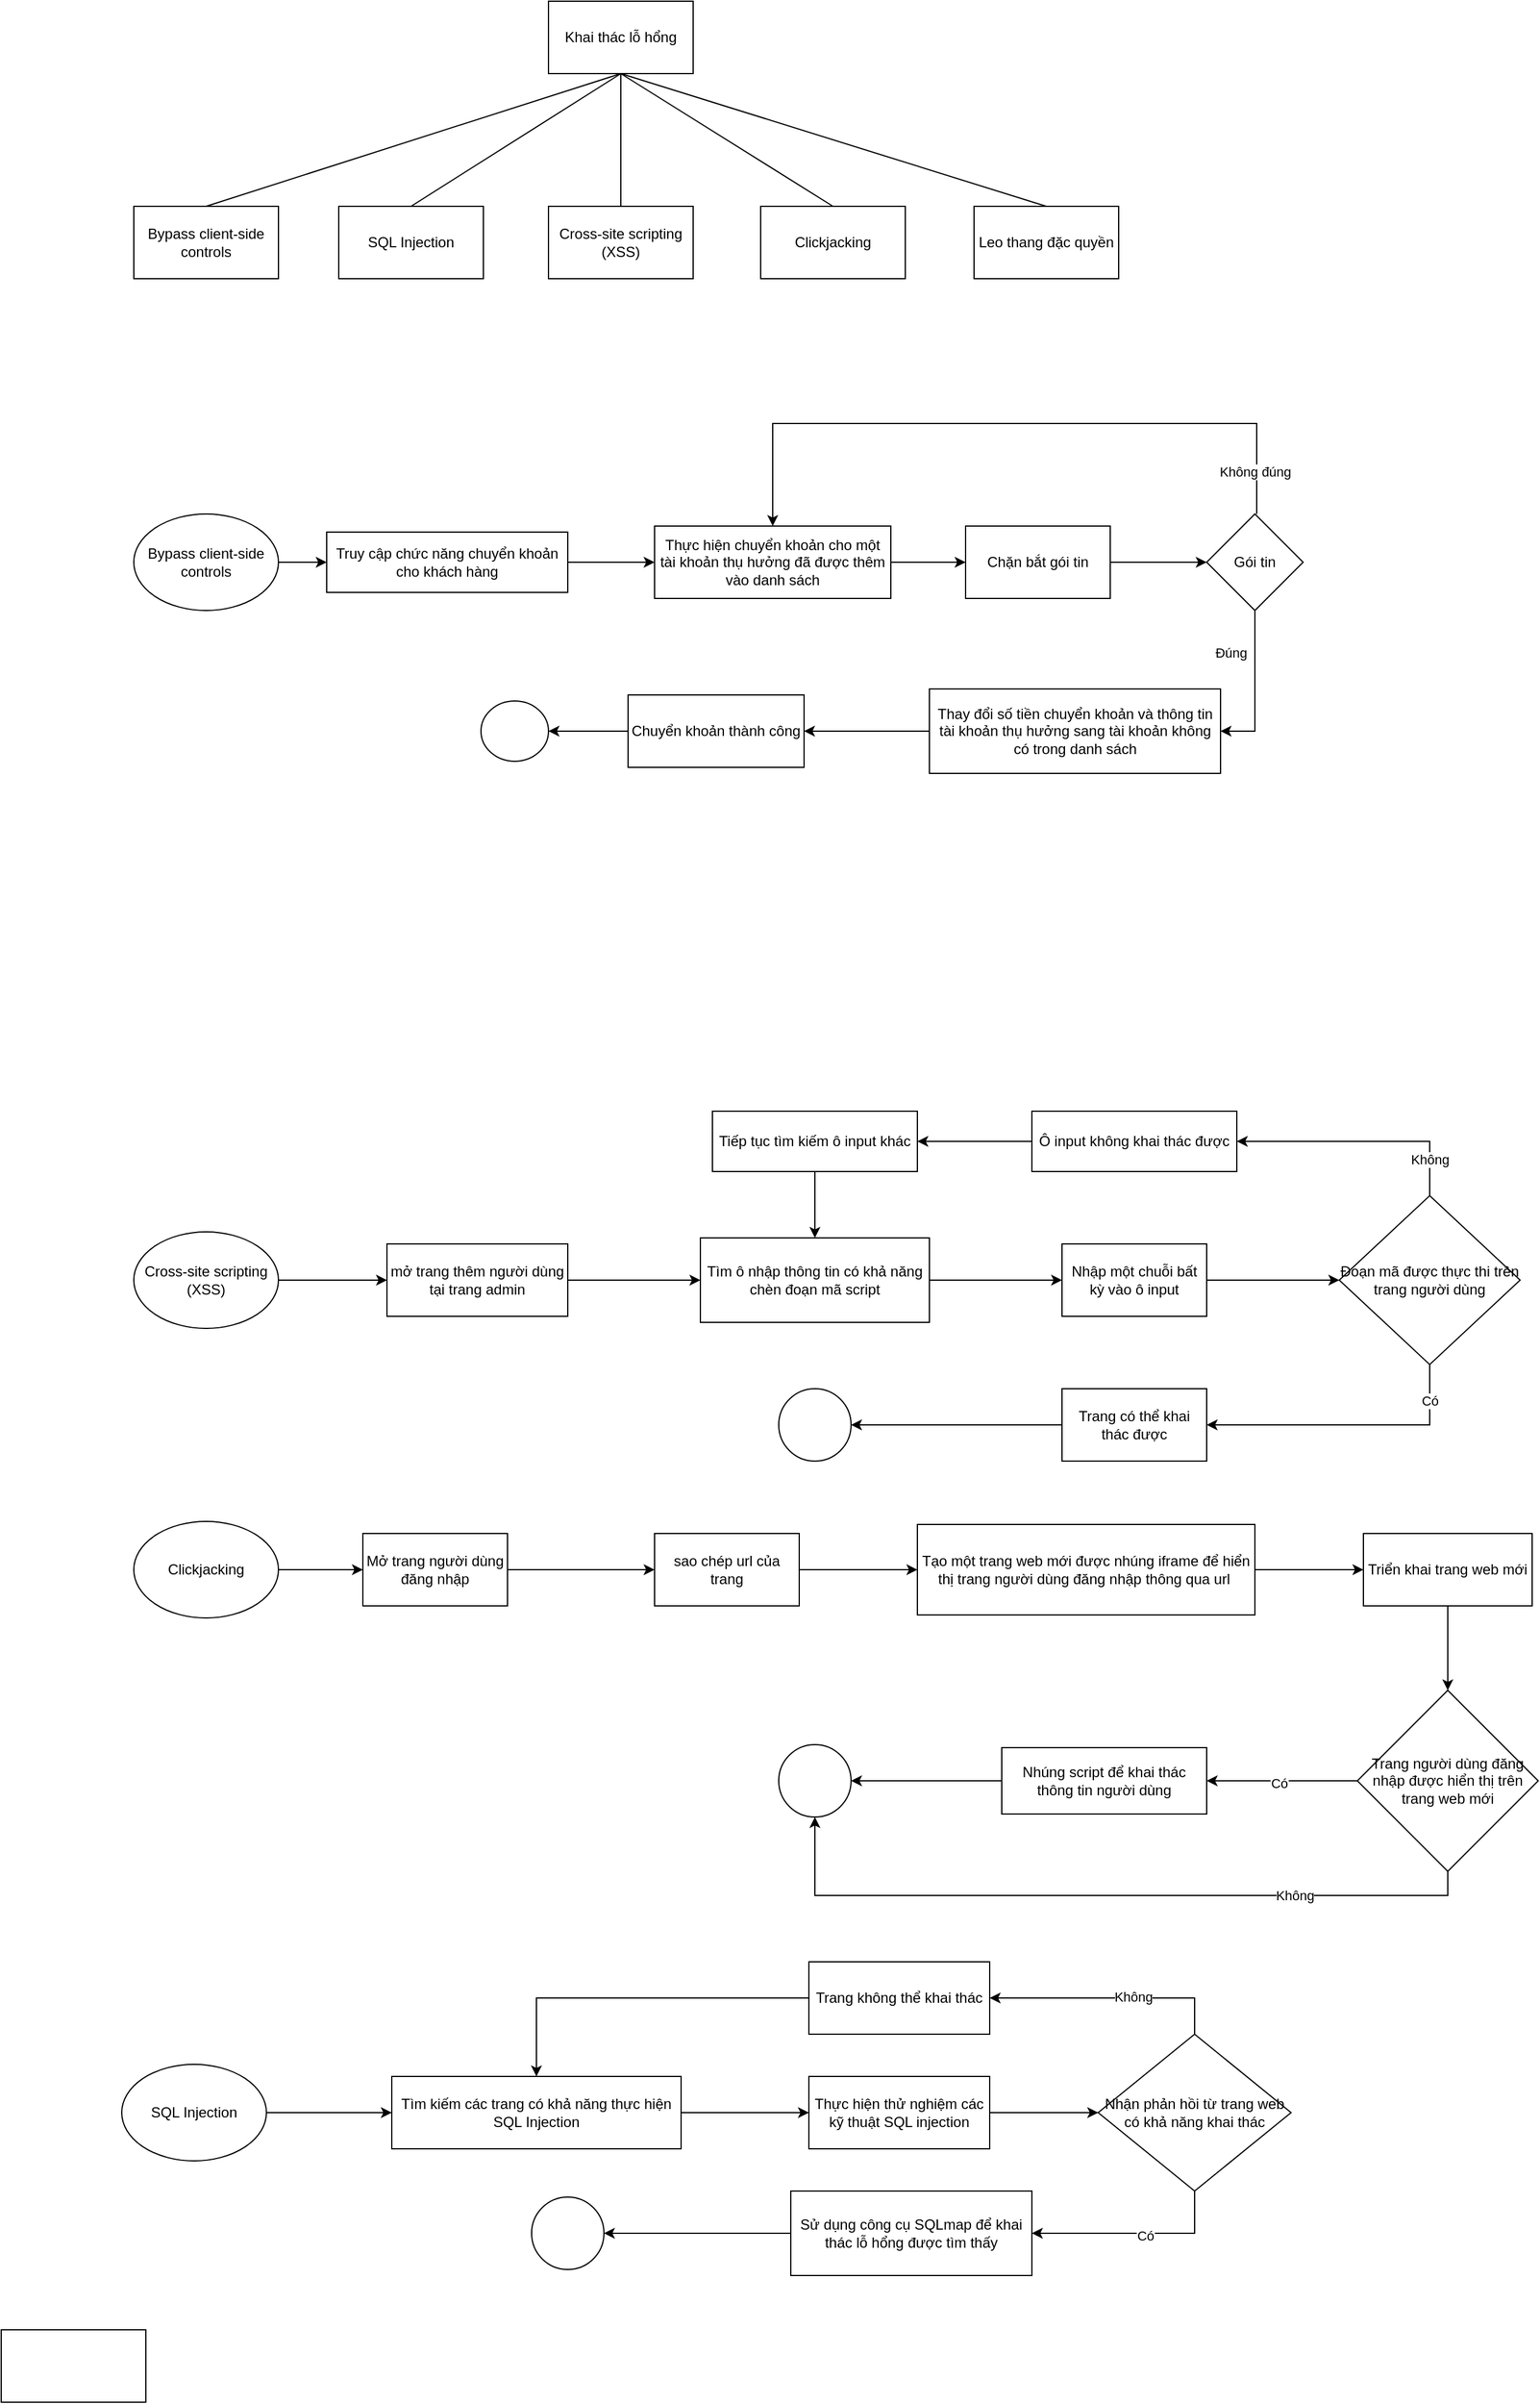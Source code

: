 <mxfile version="24.4.0" type="github">
  <diagram id="C5RBs43oDa-KdzZeNtuy" name="Page-1">
    <mxGraphModel dx="2349" dy="743" grid="1" gridSize="10" guides="1" tooltips="1" connect="1" arrows="1" fold="1" page="1" pageScale="1" pageWidth="827" pageHeight="1169" math="0" shadow="0">
      <root>
        <mxCell id="WIyWlLk6GJQsqaUBKTNV-0" />
        <mxCell id="WIyWlLk6GJQsqaUBKTNV-1" parent="WIyWlLk6GJQsqaUBKTNV-0" />
        <mxCell id="8MsgphuenOZBwb0F8wUn-0" value="Khai thác lỗ hổng" style="rounded=0;whiteSpace=wrap;html=1;" vertex="1" parent="WIyWlLk6GJQsqaUBKTNV-1">
          <mxGeometry x="354" y="100" width="120" height="60" as="geometry" />
        </mxCell>
        <mxCell id="8MsgphuenOZBwb0F8wUn-1" value="Bypass client-side controls" style="rounded=0;whiteSpace=wrap;html=1;" vertex="1" parent="WIyWlLk6GJQsqaUBKTNV-1">
          <mxGeometry x="10" y="270" width="120" height="60" as="geometry" />
        </mxCell>
        <mxCell id="8MsgphuenOZBwb0F8wUn-2" value="SQL Injection" style="rounded=0;whiteSpace=wrap;html=1;" vertex="1" parent="WIyWlLk6GJQsqaUBKTNV-1">
          <mxGeometry x="180" y="270" width="120" height="60" as="geometry" />
        </mxCell>
        <mxCell id="8MsgphuenOZBwb0F8wUn-3" value="Cross-site scripting&lt;div&gt;(XSS&lt;span style=&quot;background-color: initial;&quot;&gt;)&lt;/span&gt;&lt;/div&gt;" style="rounded=0;whiteSpace=wrap;html=1;" vertex="1" parent="WIyWlLk6GJQsqaUBKTNV-1">
          <mxGeometry x="354" y="270" width="120" height="60" as="geometry" />
        </mxCell>
        <mxCell id="8MsgphuenOZBwb0F8wUn-4" value="Clickjacking" style="whiteSpace=wrap;html=1;" vertex="1" parent="WIyWlLk6GJQsqaUBKTNV-1">
          <mxGeometry x="530" y="270" width="120" height="60" as="geometry" />
        </mxCell>
        <mxCell id="8MsgphuenOZBwb0F8wUn-5" value="Leo thang đặc quyền" style="whiteSpace=wrap;html=1;" vertex="1" parent="WIyWlLk6GJQsqaUBKTNV-1">
          <mxGeometry x="707" y="270" width="120" height="60" as="geometry" />
        </mxCell>
        <mxCell id="8MsgphuenOZBwb0F8wUn-6" value="" style="endArrow=none;html=1;rounded=0;exitX=0.5;exitY=0;exitDx=0;exitDy=0;" edge="1" parent="WIyWlLk6GJQsqaUBKTNV-1" source="8MsgphuenOZBwb0F8wUn-1">
          <mxGeometry width="50" height="50" relative="1" as="geometry">
            <mxPoint x="364" y="210" as="sourcePoint" />
            <mxPoint x="414" y="160" as="targetPoint" />
          </mxGeometry>
        </mxCell>
        <mxCell id="8MsgphuenOZBwb0F8wUn-7" value="" style="endArrow=none;html=1;rounded=0;exitX=0.5;exitY=0;exitDx=0;exitDy=0;entryX=0.5;entryY=1;entryDx=0;entryDy=0;" edge="1" parent="WIyWlLk6GJQsqaUBKTNV-1" source="8MsgphuenOZBwb0F8wUn-2" target="8MsgphuenOZBwb0F8wUn-0">
          <mxGeometry width="50" height="50" relative="1" as="geometry">
            <mxPoint x="80" y="280" as="sourcePoint" />
            <mxPoint x="424" y="170" as="targetPoint" />
          </mxGeometry>
        </mxCell>
        <mxCell id="8MsgphuenOZBwb0F8wUn-8" value="" style="endArrow=none;html=1;rounded=0;exitX=0.5;exitY=0;exitDx=0;exitDy=0;entryX=0.5;entryY=1;entryDx=0;entryDy=0;" edge="1" parent="WIyWlLk6GJQsqaUBKTNV-1" source="8MsgphuenOZBwb0F8wUn-3" target="8MsgphuenOZBwb0F8wUn-0">
          <mxGeometry width="50" height="50" relative="1" as="geometry">
            <mxPoint x="250" y="280" as="sourcePoint" />
            <mxPoint x="410" y="160" as="targetPoint" />
          </mxGeometry>
        </mxCell>
        <mxCell id="8MsgphuenOZBwb0F8wUn-9" value="" style="endArrow=none;html=1;rounded=0;exitX=0.5;exitY=0;exitDx=0;exitDy=0;entryX=0.5;entryY=1;entryDx=0;entryDy=0;" edge="1" parent="WIyWlLk6GJQsqaUBKTNV-1" source="8MsgphuenOZBwb0F8wUn-4" target="8MsgphuenOZBwb0F8wUn-0">
          <mxGeometry width="50" height="50" relative="1" as="geometry">
            <mxPoint x="424" y="280" as="sourcePoint" />
            <mxPoint x="420" y="170" as="targetPoint" />
          </mxGeometry>
        </mxCell>
        <mxCell id="8MsgphuenOZBwb0F8wUn-10" value="" style="endArrow=none;html=1;rounded=0;exitX=0.5;exitY=0;exitDx=0;exitDy=0;entryX=0.5;entryY=1;entryDx=0;entryDy=0;" edge="1" parent="WIyWlLk6GJQsqaUBKTNV-1" source="8MsgphuenOZBwb0F8wUn-5" target="8MsgphuenOZBwb0F8wUn-0">
          <mxGeometry width="50" height="50" relative="1" as="geometry">
            <mxPoint x="600" y="280" as="sourcePoint" />
            <mxPoint x="424" y="170" as="targetPoint" />
          </mxGeometry>
        </mxCell>
        <mxCell id="8MsgphuenOZBwb0F8wUn-15" style="edgeStyle=orthogonalEdgeStyle;rounded=0;orthogonalLoop=1;jettySize=auto;html=1;" edge="1" parent="WIyWlLk6GJQsqaUBKTNV-1" source="8MsgphuenOZBwb0F8wUn-13" target="8MsgphuenOZBwb0F8wUn-14">
          <mxGeometry relative="1" as="geometry" />
        </mxCell>
        <mxCell id="8MsgphuenOZBwb0F8wUn-13" value="Bypass client-side controls" style="ellipse;whiteSpace=wrap;html=1;" vertex="1" parent="WIyWlLk6GJQsqaUBKTNV-1">
          <mxGeometry x="10" y="525" width="120" height="80" as="geometry" />
        </mxCell>
        <mxCell id="8MsgphuenOZBwb0F8wUn-17" style="edgeStyle=orthogonalEdgeStyle;rounded=0;orthogonalLoop=1;jettySize=auto;html=1;exitX=1;exitY=0.5;exitDx=0;exitDy=0;entryX=0;entryY=0.5;entryDx=0;entryDy=0;" edge="1" parent="WIyWlLk6GJQsqaUBKTNV-1" source="8MsgphuenOZBwb0F8wUn-14" target="8MsgphuenOZBwb0F8wUn-16">
          <mxGeometry relative="1" as="geometry" />
        </mxCell>
        <mxCell id="8MsgphuenOZBwb0F8wUn-14" value="Truy cập chức năng chuyển khoản cho khách hàng" style="rounded=0;whiteSpace=wrap;html=1;" vertex="1" parent="WIyWlLk6GJQsqaUBKTNV-1">
          <mxGeometry x="170" y="540" width="200" height="50" as="geometry" />
        </mxCell>
        <mxCell id="8MsgphuenOZBwb0F8wUn-20" style="edgeStyle=orthogonalEdgeStyle;rounded=0;orthogonalLoop=1;jettySize=auto;html=1;exitX=1;exitY=0.5;exitDx=0;exitDy=0;entryX=0;entryY=0.5;entryDx=0;entryDy=0;" edge="1" parent="WIyWlLk6GJQsqaUBKTNV-1" source="8MsgphuenOZBwb0F8wUn-16" target="8MsgphuenOZBwb0F8wUn-18">
          <mxGeometry relative="1" as="geometry" />
        </mxCell>
        <mxCell id="8MsgphuenOZBwb0F8wUn-16" value="Thực hiện chuyển khoản cho một tài khoản thụ hưởng đã được thêm vào danh sách" style="rounded=0;whiteSpace=wrap;html=1;" vertex="1" parent="WIyWlLk6GJQsqaUBKTNV-1">
          <mxGeometry x="442" y="535" width="196" height="60" as="geometry" />
        </mxCell>
        <mxCell id="8MsgphuenOZBwb0F8wUn-21" style="edgeStyle=orthogonalEdgeStyle;rounded=0;orthogonalLoop=1;jettySize=auto;html=1;exitX=1;exitY=0.5;exitDx=0;exitDy=0;" edge="1" parent="WIyWlLk6GJQsqaUBKTNV-1" source="8MsgphuenOZBwb0F8wUn-18" target="8MsgphuenOZBwb0F8wUn-19">
          <mxGeometry relative="1" as="geometry" />
        </mxCell>
        <mxCell id="8MsgphuenOZBwb0F8wUn-18" value="Chặn bắt gói tin" style="whiteSpace=wrap;html=1;" vertex="1" parent="WIyWlLk6GJQsqaUBKTNV-1">
          <mxGeometry x="700" y="535" width="120" height="60" as="geometry" />
        </mxCell>
        <mxCell id="8MsgphuenOZBwb0F8wUn-22" style="edgeStyle=orthogonalEdgeStyle;rounded=0;orthogonalLoop=1;jettySize=auto;html=1;exitX=0.5;exitY=0;exitDx=0;exitDy=0;entryX=0.5;entryY=0;entryDx=0;entryDy=0;" edge="1" parent="WIyWlLk6GJQsqaUBKTNV-1" target="8MsgphuenOZBwb0F8wUn-16">
          <mxGeometry relative="1" as="geometry">
            <mxPoint x="639.5" y="565" as="targetPoint" />
            <mxPoint x="941.5" y="525" as="sourcePoint" />
            <Array as="points">
              <mxPoint x="942" y="450" />
              <mxPoint x="540" y="450" />
            </Array>
          </mxGeometry>
        </mxCell>
        <mxCell id="8MsgphuenOZBwb0F8wUn-23" value="Không đúng" style="edgeLabel;html=1;align=center;verticalAlign=middle;resizable=0;points=[];" vertex="1" connectable="0" parent="8MsgphuenOZBwb0F8wUn-22">
          <mxGeometry x="-0.61" y="3" relative="1" as="geometry">
            <mxPoint x="33" y="37" as="offset" />
          </mxGeometry>
        </mxCell>
        <mxCell id="8MsgphuenOZBwb0F8wUn-25" style="edgeStyle=orthogonalEdgeStyle;rounded=0;orthogonalLoop=1;jettySize=auto;html=1;exitX=0.5;exitY=1;exitDx=0;exitDy=0;entryX=1;entryY=0.5;entryDx=0;entryDy=0;" edge="1" parent="WIyWlLk6GJQsqaUBKTNV-1" source="8MsgphuenOZBwb0F8wUn-19" target="8MsgphuenOZBwb0F8wUn-24">
          <mxGeometry relative="1" as="geometry" />
        </mxCell>
        <mxCell id="8MsgphuenOZBwb0F8wUn-26" value="Đúng" style="edgeLabel;html=1;align=center;verticalAlign=middle;resizable=0;points=[];rotation=0;" vertex="1" connectable="0" parent="8MsgphuenOZBwb0F8wUn-25">
          <mxGeometry x="-0.4" y="-3" relative="1" as="geometry">
            <mxPoint x="-17" y="-4" as="offset" />
          </mxGeometry>
        </mxCell>
        <mxCell id="8MsgphuenOZBwb0F8wUn-19" value="Gói tin" style="rhombus;whiteSpace=wrap;html=1;" vertex="1" parent="WIyWlLk6GJQsqaUBKTNV-1">
          <mxGeometry x="900" y="525" width="80" height="80" as="geometry" />
        </mxCell>
        <mxCell id="8MsgphuenOZBwb0F8wUn-28" style="edgeStyle=orthogonalEdgeStyle;rounded=0;orthogonalLoop=1;jettySize=auto;html=1;exitX=0;exitY=0.5;exitDx=0;exitDy=0;entryX=1;entryY=0.5;entryDx=0;entryDy=0;" edge="1" parent="WIyWlLk6GJQsqaUBKTNV-1" source="8MsgphuenOZBwb0F8wUn-24" target="8MsgphuenOZBwb0F8wUn-27">
          <mxGeometry relative="1" as="geometry" />
        </mxCell>
        <mxCell id="8MsgphuenOZBwb0F8wUn-24" value="Thay đổi số tiền chuyển khoản và thông tin tài khoản thụ hưởng sang tài khoản không có trong danh sách" style="whiteSpace=wrap;html=1;" vertex="1" parent="WIyWlLk6GJQsqaUBKTNV-1">
          <mxGeometry x="670" y="670" width="241.5" height="70" as="geometry" />
        </mxCell>
        <mxCell id="8MsgphuenOZBwb0F8wUn-30" style="edgeStyle=orthogonalEdgeStyle;rounded=0;orthogonalLoop=1;jettySize=auto;html=1;exitX=0;exitY=0.5;exitDx=0;exitDy=0;entryX=1;entryY=0.5;entryDx=0;entryDy=0;" edge="1" parent="WIyWlLk6GJQsqaUBKTNV-1" source="8MsgphuenOZBwb0F8wUn-27" target="8MsgphuenOZBwb0F8wUn-29">
          <mxGeometry relative="1" as="geometry" />
        </mxCell>
        <mxCell id="8MsgphuenOZBwb0F8wUn-27" value="Chuyển khoản thành công" style="whiteSpace=wrap;html=1;" vertex="1" parent="WIyWlLk6GJQsqaUBKTNV-1">
          <mxGeometry x="420" y="675" width="146" height="60" as="geometry" />
        </mxCell>
        <mxCell id="8MsgphuenOZBwb0F8wUn-29" value="" style="ellipse;whiteSpace=wrap;html=1;" vertex="1" parent="WIyWlLk6GJQsqaUBKTNV-1">
          <mxGeometry x="298" y="680" width="56" height="50" as="geometry" />
        </mxCell>
        <mxCell id="8MsgphuenOZBwb0F8wUn-46" style="edgeStyle=orthogonalEdgeStyle;rounded=0;orthogonalLoop=1;jettySize=auto;html=1;exitX=1;exitY=0.5;exitDx=0;exitDy=0;entryX=0;entryY=0.5;entryDx=0;entryDy=0;" edge="1" parent="WIyWlLk6GJQsqaUBKTNV-1" source="8MsgphuenOZBwb0F8wUn-36" target="8MsgphuenOZBwb0F8wUn-45">
          <mxGeometry relative="1" as="geometry" />
        </mxCell>
        <mxCell id="8MsgphuenOZBwb0F8wUn-36" value="Cross-site scripting&lt;div&gt;(XSS)&lt;/div&gt;" style="ellipse;whiteSpace=wrap;html=1;" vertex="1" parent="WIyWlLk6GJQsqaUBKTNV-1">
          <mxGeometry x="10" y="1120" width="120" height="80" as="geometry" />
        </mxCell>
        <mxCell id="8MsgphuenOZBwb0F8wUn-73" style="edgeStyle=orthogonalEdgeStyle;rounded=0;orthogonalLoop=1;jettySize=auto;html=1;exitX=1;exitY=0.5;exitDx=0;exitDy=0;entryX=0;entryY=0.5;entryDx=0;entryDy=0;" edge="1" parent="WIyWlLk6GJQsqaUBKTNV-1" source="8MsgphuenOZBwb0F8wUn-37" target="8MsgphuenOZBwb0F8wUn-65">
          <mxGeometry relative="1" as="geometry" />
        </mxCell>
        <mxCell id="8MsgphuenOZBwb0F8wUn-37" value="Clickjacking" style="ellipse;whiteSpace=wrap;html=1;" vertex="1" parent="WIyWlLk6GJQsqaUBKTNV-1">
          <mxGeometry x="10" y="1360" width="120" height="80" as="geometry" />
        </mxCell>
        <mxCell id="8MsgphuenOZBwb0F8wUn-52" style="edgeStyle=orthogonalEdgeStyle;rounded=0;orthogonalLoop=1;jettySize=auto;html=1;exitX=1;exitY=0.5;exitDx=0;exitDy=0;entryX=0;entryY=0.5;entryDx=0;entryDy=0;" edge="1" parent="WIyWlLk6GJQsqaUBKTNV-1" source="8MsgphuenOZBwb0F8wUn-45" target="8MsgphuenOZBwb0F8wUn-47">
          <mxGeometry relative="1" as="geometry" />
        </mxCell>
        <mxCell id="8MsgphuenOZBwb0F8wUn-45" value="mở trang thêm người dùng tại trang admin" style="whiteSpace=wrap;html=1;" vertex="1" parent="WIyWlLk6GJQsqaUBKTNV-1">
          <mxGeometry x="220" y="1130" width="150" height="60" as="geometry" />
        </mxCell>
        <mxCell id="8MsgphuenOZBwb0F8wUn-53" style="edgeStyle=orthogonalEdgeStyle;rounded=0;orthogonalLoop=1;jettySize=auto;html=1;exitX=1;exitY=0.5;exitDx=0;exitDy=0;entryX=0;entryY=0.5;entryDx=0;entryDy=0;" edge="1" parent="WIyWlLk6GJQsqaUBKTNV-1" source="8MsgphuenOZBwb0F8wUn-47" target="8MsgphuenOZBwb0F8wUn-48">
          <mxGeometry relative="1" as="geometry" />
        </mxCell>
        <mxCell id="8MsgphuenOZBwb0F8wUn-47" value="Tìm ô nhập thông tin có khả năng chèn đoạn mã script" style="whiteSpace=wrap;html=1;" vertex="1" parent="WIyWlLk6GJQsqaUBKTNV-1">
          <mxGeometry x="480" y="1125" width="190" height="70" as="geometry" />
        </mxCell>
        <mxCell id="8MsgphuenOZBwb0F8wUn-54" style="edgeStyle=orthogonalEdgeStyle;rounded=0;orthogonalLoop=1;jettySize=auto;html=1;exitX=1;exitY=0.5;exitDx=0;exitDy=0;" edge="1" parent="WIyWlLk6GJQsqaUBKTNV-1" source="8MsgphuenOZBwb0F8wUn-48" target="8MsgphuenOZBwb0F8wUn-49">
          <mxGeometry relative="1" as="geometry" />
        </mxCell>
        <mxCell id="8MsgphuenOZBwb0F8wUn-48" value="Nhập một chuỗi bất kỳ vào ô input" style="whiteSpace=wrap;html=1;" vertex="1" parent="WIyWlLk6GJQsqaUBKTNV-1">
          <mxGeometry x="780" y="1130" width="120" height="60" as="geometry" />
        </mxCell>
        <mxCell id="8MsgphuenOZBwb0F8wUn-55" style="edgeStyle=orthogonalEdgeStyle;rounded=0;orthogonalLoop=1;jettySize=auto;html=1;exitX=0.5;exitY=0;exitDx=0;exitDy=0;entryX=1;entryY=0.5;entryDx=0;entryDy=0;" edge="1" parent="WIyWlLk6GJQsqaUBKTNV-1" source="8MsgphuenOZBwb0F8wUn-49" target="8MsgphuenOZBwb0F8wUn-50">
          <mxGeometry relative="1" as="geometry" />
        </mxCell>
        <mxCell id="8MsgphuenOZBwb0F8wUn-58" value="Không" style="edgeLabel;html=1;align=center;verticalAlign=middle;resizable=0;points=[];" vertex="1" connectable="0" parent="8MsgphuenOZBwb0F8wUn-55">
          <mxGeometry x="-0.22" y="-1" relative="1" as="geometry">
            <mxPoint x="35" y="16" as="offset" />
          </mxGeometry>
        </mxCell>
        <mxCell id="8MsgphuenOZBwb0F8wUn-61" style="edgeStyle=orthogonalEdgeStyle;rounded=0;orthogonalLoop=1;jettySize=auto;html=1;exitX=0.5;exitY=1;exitDx=0;exitDy=0;entryX=1;entryY=0.5;entryDx=0;entryDy=0;" edge="1" parent="WIyWlLk6GJQsqaUBKTNV-1" source="8MsgphuenOZBwb0F8wUn-49" target="8MsgphuenOZBwb0F8wUn-59">
          <mxGeometry relative="1" as="geometry" />
        </mxCell>
        <mxCell id="8MsgphuenOZBwb0F8wUn-64" value="Có" style="edgeLabel;html=1;align=center;verticalAlign=middle;resizable=0;points=[];" vertex="1" connectable="0" parent="8MsgphuenOZBwb0F8wUn-61">
          <mxGeometry x="-0.404" relative="1" as="geometry">
            <mxPoint x="20" y="-20" as="offset" />
          </mxGeometry>
        </mxCell>
        <mxCell id="8MsgphuenOZBwb0F8wUn-49" value="Đoạn mã được thực thi trên trang người dùng" style="rhombus;whiteSpace=wrap;html=1;" vertex="1" parent="WIyWlLk6GJQsqaUBKTNV-1">
          <mxGeometry x="1010" y="1090" width="150" height="140" as="geometry" />
        </mxCell>
        <mxCell id="8MsgphuenOZBwb0F8wUn-56" style="edgeStyle=orthogonalEdgeStyle;rounded=0;orthogonalLoop=1;jettySize=auto;html=1;exitX=0;exitY=0.5;exitDx=0;exitDy=0;" edge="1" parent="WIyWlLk6GJQsqaUBKTNV-1" source="8MsgphuenOZBwb0F8wUn-50" target="8MsgphuenOZBwb0F8wUn-51">
          <mxGeometry relative="1" as="geometry" />
        </mxCell>
        <mxCell id="8MsgphuenOZBwb0F8wUn-50" value="Ô input không khai thác được" style="whiteSpace=wrap;html=1;" vertex="1" parent="WIyWlLk6GJQsqaUBKTNV-1">
          <mxGeometry x="755" y="1020" width="170" height="50" as="geometry" />
        </mxCell>
        <mxCell id="8MsgphuenOZBwb0F8wUn-57" style="edgeStyle=orthogonalEdgeStyle;rounded=0;orthogonalLoop=1;jettySize=auto;html=1;exitX=0.5;exitY=1;exitDx=0;exitDy=0;entryX=0.5;entryY=0;entryDx=0;entryDy=0;" edge="1" parent="WIyWlLk6GJQsqaUBKTNV-1" source="8MsgphuenOZBwb0F8wUn-51" target="8MsgphuenOZBwb0F8wUn-47">
          <mxGeometry relative="1" as="geometry" />
        </mxCell>
        <mxCell id="8MsgphuenOZBwb0F8wUn-51" value="Tiếp tục tìm kiếm ô input khác" style="whiteSpace=wrap;html=1;" vertex="1" parent="WIyWlLk6GJQsqaUBKTNV-1">
          <mxGeometry x="490" y="1020" width="170" height="50" as="geometry" />
        </mxCell>
        <mxCell id="8MsgphuenOZBwb0F8wUn-63" style="edgeStyle=orthogonalEdgeStyle;rounded=0;orthogonalLoop=1;jettySize=auto;html=1;exitX=0;exitY=0.5;exitDx=0;exitDy=0;" edge="1" parent="WIyWlLk6GJQsqaUBKTNV-1" source="8MsgphuenOZBwb0F8wUn-59" target="8MsgphuenOZBwb0F8wUn-62">
          <mxGeometry relative="1" as="geometry" />
        </mxCell>
        <mxCell id="8MsgphuenOZBwb0F8wUn-59" value="Trang có thể khai thác được" style="whiteSpace=wrap;html=1;" vertex="1" parent="WIyWlLk6GJQsqaUBKTNV-1">
          <mxGeometry x="780" y="1250" width="120" height="60" as="geometry" />
        </mxCell>
        <mxCell id="8MsgphuenOZBwb0F8wUn-62" value="" style="ellipse;whiteSpace=wrap;html=1;" vertex="1" parent="WIyWlLk6GJQsqaUBKTNV-1">
          <mxGeometry x="545" y="1250" width="60" height="60" as="geometry" />
        </mxCell>
        <mxCell id="8MsgphuenOZBwb0F8wUn-74" style="edgeStyle=orthogonalEdgeStyle;rounded=0;orthogonalLoop=1;jettySize=auto;html=1;exitX=1;exitY=0.5;exitDx=0;exitDy=0;entryX=0;entryY=0.5;entryDx=0;entryDy=0;" edge="1" parent="WIyWlLk6GJQsqaUBKTNV-1" source="8MsgphuenOZBwb0F8wUn-65" target="8MsgphuenOZBwb0F8wUn-66">
          <mxGeometry relative="1" as="geometry" />
        </mxCell>
        <mxCell id="8MsgphuenOZBwb0F8wUn-65" value="Mở trang người dùng đăng nhập" style="whiteSpace=wrap;html=1;" vertex="1" parent="WIyWlLk6GJQsqaUBKTNV-1">
          <mxGeometry x="200" y="1370" width="120" height="60" as="geometry" />
        </mxCell>
        <mxCell id="8MsgphuenOZBwb0F8wUn-75" style="edgeStyle=orthogonalEdgeStyle;rounded=0;orthogonalLoop=1;jettySize=auto;html=1;exitX=1;exitY=0.5;exitDx=0;exitDy=0;" edge="1" parent="WIyWlLk6GJQsqaUBKTNV-1" source="8MsgphuenOZBwb0F8wUn-66" target="8MsgphuenOZBwb0F8wUn-67">
          <mxGeometry relative="1" as="geometry" />
        </mxCell>
        <mxCell id="8MsgphuenOZBwb0F8wUn-66" value="sao chép url của trang" style="whiteSpace=wrap;html=1;" vertex="1" parent="WIyWlLk6GJQsqaUBKTNV-1">
          <mxGeometry x="442" y="1370" width="120" height="60" as="geometry" />
        </mxCell>
        <mxCell id="8MsgphuenOZBwb0F8wUn-76" style="edgeStyle=orthogonalEdgeStyle;rounded=0;orthogonalLoop=1;jettySize=auto;html=1;exitX=1;exitY=0.5;exitDx=0;exitDy=0;" edge="1" parent="WIyWlLk6GJQsqaUBKTNV-1" source="8MsgphuenOZBwb0F8wUn-67" target="8MsgphuenOZBwb0F8wUn-69">
          <mxGeometry relative="1" as="geometry" />
        </mxCell>
        <mxCell id="8MsgphuenOZBwb0F8wUn-67" value="Tạo một trang web mới được nhúng iframe để hiển thị trang người dùng đăng nhập thông qua url&amp;nbsp;" style="whiteSpace=wrap;html=1;" vertex="1" parent="WIyWlLk6GJQsqaUBKTNV-1">
          <mxGeometry x="660" y="1362.5" width="280" height="75" as="geometry" />
        </mxCell>
        <mxCell id="8MsgphuenOZBwb0F8wUn-77" style="edgeStyle=orthogonalEdgeStyle;rounded=0;orthogonalLoop=1;jettySize=auto;html=1;exitX=0.5;exitY=1;exitDx=0;exitDy=0;" edge="1" parent="WIyWlLk6GJQsqaUBKTNV-1" source="8MsgphuenOZBwb0F8wUn-69" target="8MsgphuenOZBwb0F8wUn-70">
          <mxGeometry relative="1" as="geometry" />
        </mxCell>
        <mxCell id="8MsgphuenOZBwb0F8wUn-69" value="Triển khai trang web mới" style="whiteSpace=wrap;html=1;" vertex="1" parent="WIyWlLk6GJQsqaUBKTNV-1">
          <mxGeometry x="1030" y="1370" width="140" height="60" as="geometry" />
        </mxCell>
        <mxCell id="8MsgphuenOZBwb0F8wUn-78" style="edgeStyle=orthogonalEdgeStyle;rounded=0;orthogonalLoop=1;jettySize=auto;html=1;exitX=0;exitY=0.5;exitDx=0;exitDy=0;entryX=1;entryY=0.5;entryDx=0;entryDy=0;" edge="1" parent="WIyWlLk6GJQsqaUBKTNV-1" source="8MsgphuenOZBwb0F8wUn-70" target="8MsgphuenOZBwb0F8wUn-71">
          <mxGeometry relative="1" as="geometry" />
        </mxCell>
        <mxCell id="8MsgphuenOZBwb0F8wUn-83" value="Có" style="edgeLabel;html=1;align=center;verticalAlign=middle;resizable=0;points=[];" vertex="1" connectable="0" parent="8MsgphuenOZBwb0F8wUn-78">
          <mxGeometry x="0.04" y="2" relative="1" as="geometry">
            <mxPoint as="offset" />
          </mxGeometry>
        </mxCell>
        <mxCell id="8MsgphuenOZBwb0F8wUn-82" style="edgeStyle=orthogonalEdgeStyle;rounded=0;orthogonalLoop=1;jettySize=auto;html=1;exitX=0.5;exitY=1;exitDx=0;exitDy=0;entryX=0.5;entryY=1;entryDx=0;entryDy=0;" edge="1" parent="WIyWlLk6GJQsqaUBKTNV-1" source="8MsgphuenOZBwb0F8wUn-70" target="8MsgphuenOZBwb0F8wUn-72">
          <mxGeometry relative="1" as="geometry" />
        </mxCell>
        <mxCell id="8MsgphuenOZBwb0F8wUn-84" value="Không" style="edgeLabel;html=1;align=center;verticalAlign=middle;resizable=0;points=[];" vertex="1" connectable="0" parent="8MsgphuenOZBwb0F8wUn-82">
          <mxGeometry x="-0.518" relative="1" as="geometry">
            <mxPoint as="offset" />
          </mxGeometry>
        </mxCell>
        <mxCell id="8MsgphuenOZBwb0F8wUn-70" value="Trang người dùng đăng nhập được hiển thị trên trang web mới" style="rhombus;whiteSpace=wrap;html=1;" vertex="1" parent="WIyWlLk6GJQsqaUBKTNV-1">
          <mxGeometry x="1025" y="1500" width="150" height="150" as="geometry" />
        </mxCell>
        <mxCell id="8MsgphuenOZBwb0F8wUn-81" style="edgeStyle=orthogonalEdgeStyle;rounded=0;orthogonalLoop=1;jettySize=auto;html=1;exitX=0;exitY=0.5;exitDx=0;exitDy=0;entryX=1;entryY=0.5;entryDx=0;entryDy=0;" edge="1" parent="WIyWlLk6GJQsqaUBKTNV-1" source="8MsgphuenOZBwb0F8wUn-71" target="8MsgphuenOZBwb0F8wUn-72">
          <mxGeometry relative="1" as="geometry" />
        </mxCell>
        <mxCell id="8MsgphuenOZBwb0F8wUn-71" value="Nhúng script để khai thác thông tin người dùng" style="whiteSpace=wrap;html=1;" vertex="1" parent="WIyWlLk6GJQsqaUBKTNV-1">
          <mxGeometry x="730" y="1547.5" width="170" height="55" as="geometry" />
        </mxCell>
        <mxCell id="8MsgphuenOZBwb0F8wUn-72" value="" style="ellipse;whiteSpace=wrap;html=1;" vertex="1" parent="WIyWlLk6GJQsqaUBKTNV-1">
          <mxGeometry x="545" y="1545" width="60" height="60" as="geometry" />
        </mxCell>
        <mxCell id="8MsgphuenOZBwb0F8wUn-97" style="edgeStyle=orthogonalEdgeStyle;rounded=0;orthogonalLoop=1;jettySize=auto;html=1;exitX=1;exitY=0.5;exitDx=0;exitDy=0;entryX=0;entryY=0.5;entryDx=0;entryDy=0;" edge="1" parent="WIyWlLk6GJQsqaUBKTNV-1" source="8MsgphuenOZBwb0F8wUn-98" target="8MsgphuenOZBwb0F8wUn-100">
          <mxGeometry relative="1" as="geometry" />
        </mxCell>
        <mxCell id="8MsgphuenOZBwb0F8wUn-98" value="SQL Injection" style="ellipse;whiteSpace=wrap;html=1;" vertex="1" parent="WIyWlLk6GJQsqaUBKTNV-1">
          <mxGeometry y="1810" width="120" height="80" as="geometry" />
        </mxCell>
        <mxCell id="8MsgphuenOZBwb0F8wUn-112" style="edgeStyle=orthogonalEdgeStyle;rounded=0;orthogonalLoop=1;jettySize=auto;html=1;exitX=1;exitY=0.5;exitDx=0;exitDy=0;entryX=0;entryY=0.5;entryDx=0;entryDy=0;" edge="1" parent="WIyWlLk6GJQsqaUBKTNV-1" source="8MsgphuenOZBwb0F8wUn-100" target="8MsgphuenOZBwb0F8wUn-107">
          <mxGeometry relative="1" as="geometry" />
        </mxCell>
        <mxCell id="8MsgphuenOZBwb0F8wUn-100" value="Tìm kiếm các trang có khả năng thực hiện SQL Injection" style="whiteSpace=wrap;html=1;" vertex="1" parent="WIyWlLk6GJQsqaUBKTNV-1">
          <mxGeometry x="224" y="1820" width="240" height="60" as="geometry" />
        </mxCell>
        <mxCell id="8MsgphuenOZBwb0F8wUn-113" style="edgeStyle=orthogonalEdgeStyle;rounded=0;orthogonalLoop=1;jettySize=auto;html=1;exitX=1;exitY=0.5;exitDx=0;exitDy=0;entryX=0;entryY=0.5;entryDx=0;entryDy=0;" edge="1" parent="WIyWlLk6GJQsqaUBKTNV-1" source="8MsgphuenOZBwb0F8wUn-107" target="8MsgphuenOZBwb0F8wUn-108">
          <mxGeometry relative="1" as="geometry" />
        </mxCell>
        <mxCell id="8MsgphuenOZBwb0F8wUn-107" value="Thực hiện thử nghiệm các kỹ thuật SQL injection" style="whiteSpace=wrap;html=1;" vertex="1" parent="WIyWlLk6GJQsqaUBKTNV-1">
          <mxGeometry x="570" y="1820" width="150" height="60" as="geometry" />
        </mxCell>
        <mxCell id="8MsgphuenOZBwb0F8wUn-111" style="edgeStyle=orthogonalEdgeStyle;rounded=0;orthogonalLoop=1;jettySize=auto;html=1;exitX=0.5;exitY=0;exitDx=0;exitDy=0;" edge="1" parent="WIyWlLk6GJQsqaUBKTNV-1" source="8MsgphuenOZBwb0F8wUn-108" target="8MsgphuenOZBwb0F8wUn-109">
          <mxGeometry relative="1" as="geometry" />
        </mxCell>
        <mxCell id="8MsgphuenOZBwb0F8wUn-114" value="Không" style="edgeLabel;html=1;align=center;verticalAlign=middle;resizable=0;points=[];" vertex="1" connectable="0" parent="8MsgphuenOZBwb0F8wUn-111">
          <mxGeometry x="-0.19" y="-1" relative="1" as="geometry">
            <mxPoint as="offset" />
          </mxGeometry>
        </mxCell>
        <mxCell id="8MsgphuenOZBwb0F8wUn-117" style="edgeStyle=orthogonalEdgeStyle;rounded=0;orthogonalLoop=1;jettySize=auto;html=1;exitX=0.5;exitY=1;exitDx=0;exitDy=0;" edge="1" parent="WIyWlLk6GJQsqaUBKTNV-1" source="8MsgphuenOZBwb0F8wUn-108" target="8MsgphuenOZBwb0F8wUn-115">
          <mxGeometry relative="1" as="geometry" />
        </mxCell>
        <mxCell id="8MsgphuenOZBwb0F8wUn-119" value="Có" style="edgeLabel;html=1;align=center;verticalAlign=middle;resizable=0;points=[];" vertex="1" connectable="0" parent="8MsgphuenOZBwb0F8wUn-117">
          <mxGeometry x="-0.106" y="2" relative="1" as="geometry">
            <mxPoint as="offset" />
          </mxGeometry>
        </mxCell>
        <mxCell id="8MsgphuenOZBwb0F8wUn-108" value="Nhận phản hồi từ trang web có khả năng khai thác" style="rhombus;whiteSpace=wrap;html=1;" vertex="1" parent="WIyWlLk6GJQsqaUBKTNV-1">
          <mxGeometry x="810" y="1785" width="160" height="130" as="geometry" />
        </mxCell>
        <mxCell id="8MsgphuenOZBwb0F8wUn-110" style="edgeStyle=orthogonalEdgeStyle;rounded=0;orthogonalLoop=1;jettySize=auto;html=1;exitX=0;exitY=0.5;exitDx=0;exitDy=0;entryX=0.5;entryY=0;entryDx=0;entryDy=0;" edge="1" parent="WIyWlLk6GJQsqaUBKTNV-1" source="8MsgphuenOZBwb0F8wUn-109" target="8MsgphuenOZBwb0F8wUn-100">
          <mxGeometry relative="1" as="geometry" />
        </mxCell>
        <mxCell id="8MsgphuenOZBwb0F8wUn-109" value="Trang không thể khai thác" style="whiteSpace=wrap;html=1;" vertex="1" parent="WIyWlLk6GJQsqaUBKTNV-1">
          <mxGeometry x="570" y="1725" width="150" height="60" as="geometry" />
        </mxCell>
        <mxCell id="8MsgphuenOZBwb0F8wUn-118" style="edgeStyle=orthogonalEdgeStyle;rounded=0;orthogonalLoop=1;jettySize=auto;html=1;exitX=0;exitY=0.5;exitDx=0;exitDy=0;entryX=1;entryY=0.5;entryDx=0;entryDy=0;" edge="1" parent="WIyWlLk6GJQsqaUBKTNV-1" source="8MsgphuenOZBwb0F8wUn-115" target="8MsgphuenOZBwb0F8wUn-116">
          <mxGeometry relative="1" as="geometry" />
        </mxCell>
        <mxCell id="8MsgphuenOZBwb0F8wUn-115" value="Sử dụng công cụ SQLmap để khai thác lỗ hổng được tìm thấy" style="whiteSpace=wrap;html=1;" vertex="1" parent="WIyWlLk6GJQsqaUBKTNV-1">
          <mxGeometry x="555" y="1915" width="200" height="70" as="geometry" />
        </mxCell>
        <mxCell id="8MsgphuenOZBwb0F8wUn-116" value="" style="ellipse;whiteSpace=wrap;html=1;" vertex="1" parent="WIyWlLk6GJQsqaUBKTNV-1">
          <mxGeometry x="340" y="1920" width="60" height="60" as="geometry" />
        </mxCell>
        <mxCell id="8MsgphuenOZBwb0F8wUn-120" value="" style="whiteSpace=wrap;html=1;" vertex="1" parent="WIyWlLk6GJQsqaUBKTNV-1">
          <mxGeometry x="-100" y="2030" width="120" height="60" as="geometry" />
        </mxCell>
      </root>
    </mxGraphModel>
  </diagram>
</mxfile>
